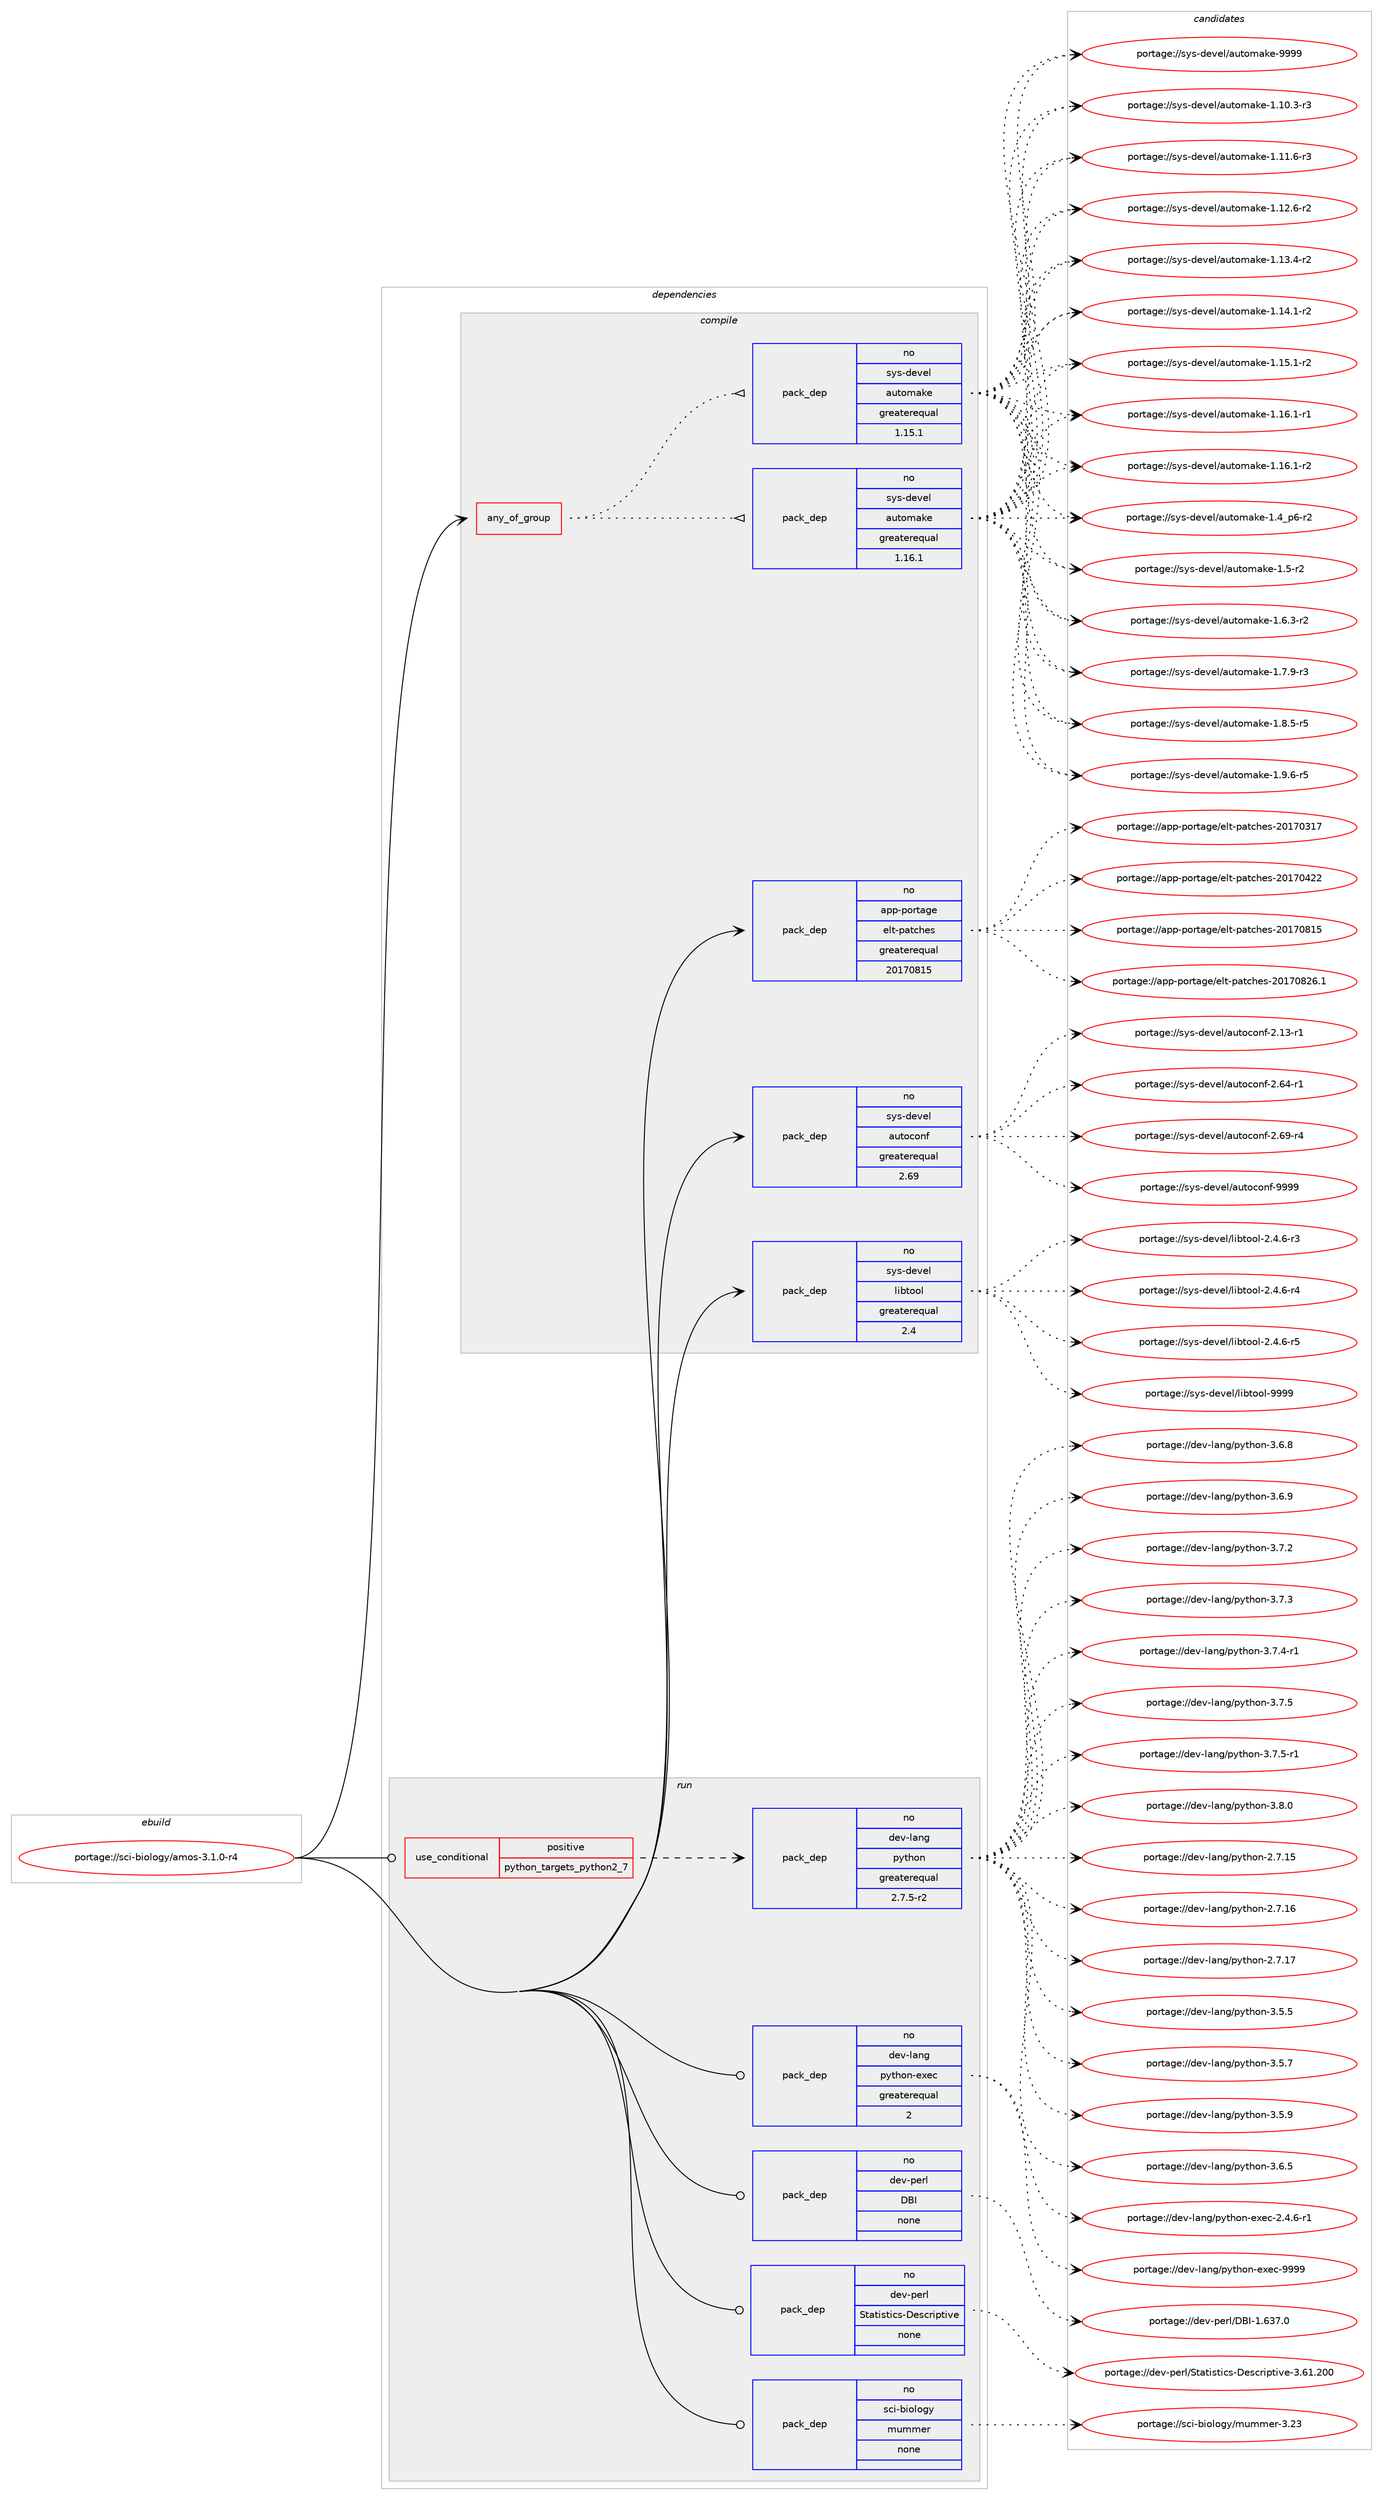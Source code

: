 digraph prolog {

# *************
# Graph options
# *************

newrank=true;
concentrate=true;
compound=true;
graph [rankdir=LR,fontname=Helvetica,fontsize=10,ranksep=1.5];#, ranksep=2.5, nodesep=0.2];
edge  [arrowhead=vee];
node  [fontname=Helvetica,fontsize=10];

# **********
# The ebuild
# **********

subgraph cluster_leftcol {
color=gray;
rank=same;
label=<<i>ebuild</i>>;
id [label="portage://sci-biology/amos-3.1.0-r4", color=red, width=4, href="../sci-biology/amos-3.1.0-r4.svg"];
}

# ****************
# The dependencies
# ****************

subgraph cluster_midcol {
color=gray;
label=<<i>dependencies</i>>;
subgraph cluster_compile {
fillcolor="#eeeeee";
style=filled;
label=<<i>compile</i>>;
subgraph any6245 {
dependency382638 [label=<<TABLE BORDER="0" CELLBORDER="1" CELLSPACING="0" CELLPADDING="4"><TR><TD CELLPADDING="10">any_of_group</TD></TR></TABLE>>, shape=none, color=red];subgraph pack281099 {
dependency382639 [label=<<TABLE BORDER="0" CELLBORDER="1" CELLSPACING="0" CELLPADDING="4" WIDTH="220"><TR><TD ROWSPAN="6" CELLPADDING="30">pack_dep</TD></TR><TR><TD WIDTH="110">no</TD></TR><TR><TD>sys-devel</TD></TR><TR><TD>automake</TD></TR><TR><TD>greaterequal</TD></TR><TR><TD>1.16.1</TD></TR></TABLE>>, shape=none, color=blue];
}
dependency382638:e -> dependency382639:w [weight=20,style="dotted",arrowhead="oinv"];
subgraph pack281100 {
dependency382640 [label=<<TABLE BORDER="0" CELLBORDER="1" CELLSPACING="0" CELLPADDING="4" WIDTH="220"><TR><TD ROWSPAN="6" CELLPADDING="30">pack_dep</TD></TR><TR><TD WIDTH="110">no</TD></TR><TR><TD>sys-devel</TD></TR><TR><TD>automake</TD></TR><TR><TD>greaterequal</TD></TR><TR><TD>1.15.1</TD></TR></TABLE>>, shape=none, color=blue];
}
dependency382638:e -> dependency382640:w [weight=20,style="dotted",arrowhead="oinv"];
}
id:e -> dependency382638:w [weight=20,style="solid",arrowhead="vee"];
subgraph pack281101 {
dependency382641 [label=<<TABLE BORDER="0" CELLBORDER="1" CELLSPACING="0" CELLPADDING="4" WIDTH="220"><TR><TD ROWSPAN="6" CELLPADDING="30">pack_dep</TD></TR><TR><TD WIDTH="110">no</TD></TR><TR><TD>app-portage</TD></TR><TR><TD>elt-patches</TD></TR><TR><TD>greaterequal</TD></TR><TR><TD>20170815</TD></TR></TABLE>>, shape=none, color=blue];
}
id:e -> dependency382641:w [weight=20,style="solid",arrowhead="vee"];
subgraph pack281102 {
dependency382642 [label=<<TABLE BORDER="0" CELLBORDER="1" CELLSPACING="0" CELLPADDING="4" WIDTH="220"><TR><TD ROWSPAN="6" CELLPADDING="30">pack_dep</TD></TR><TR><TD WIDTH="110">no</TD></TR><TR><TD>sys-devel</TD></TR><TR><TD>autoconf</TD></TR><TR><TD>greaterequal</TD></TR><TR><TD>2.69</TD></TR></TABLE>>, shape=none, color=blue];
}
id:e -> dependency382642:w [weight=20,style="solid",arrowhead="vee"];
subgraph pack281103 {
dependency382643 [label=<<TABLE BORDER="0" CELLBORDER="1" CELLSPACING="0" CELLPADDING="4" WIDTH="220"><TR><TD ROWSPAN="6" CELLPADDING="30">pack_dep</TD></TR><TR><TD WIDTH="110">no</TD></TR><TR><TD>sys-devel</TD></TR><TR><TD>libtool</TD></TR><TR><TD>greaterequal</TD></TR><TR><TD>2.4</TD></TR></TABLE>>, shape=none, color=blue];
}
id:e -> dependency382643:w [weight=20,style="solid",arrowhead="vee"];
}
subgraph cluster_compileandrun {
fillcolor="#eeeeee";
style=filled;
label=<<i>compile and run</i>>;
}
subgraph cluster_run {
fillcolor="#eeeeee";
style=filled;
label=<<i>run</i>>;
subgraph cond95096 {
dependency382644 [label=<<TABLE BORDER="0" CELLBORDER="1" CELLSPACING="0" CELLPADDING="4"><TR><TD ROWSPAN="3" CELLPADDING="10">use_conditional</TD></TR><TR><TD>positive</TD></TR><TR><TD>python_targets_python2_7</TD></TR></TABLE>>, shape=none, color=red];
subgraph pack281104 {
dependency382645 [label=<<TABLE BORDER="0" CELLBORDER="1" CELLSPACING="0" CELLPADDING="4" WIDTH="220"><TR><TD ROWSPAN="6" CELLPADDING="30">pack_dep</TD></TR><TR><TD WIDTH="110">no</TD></TR><TR><TD>dev-lang</TD></TR><TR><TD>python</TD></TR><TR><TD>greaterequal</TD></TR><TR><TD>2.7.5-r2</TD></TR></TABLE>>, shape=none, color=blue];
}
dependency382644:e -> dependency382645:w [weight=20,style="dashed",arrowhead="vee"];
}
id:e -> dependency382644:w [weight=20,style="solid",arrowhead="odot"];
subgraph pack281105 {
dependency382646 [label=<<TABLE BORDER="0" CELLBORDER="1" CELLSPACING="0" CELLPADDING="4" WIDTH="220"><TR><TD ROWSPAN="6" CELLPADDING="30">pack_dep</TD></TR><TR><TD WIDTH="110">no</TD></TR><TR><TD>dev-lang</TD></TR><TR><TD>python-exec</TD></TR><TR><TD>greaterequal</TD></TR><TR><TD>2</TD></TR></TABLE>>, shape=none, color=blue];
}
id:e -> dependency382646:w [weight=20,style="solid",arrowhead="odot"];
subgraph pack281106 {
dependency382647 [label=<<TABLE BORDER="0" CELLBORDER="1" CELLSPACING="0" CELLPADDING="4" WIDTH="220"><TR><TD ROWSPAN="6" CELLPADDING="30">pack_dep</TD></TR><TR><TD WIDTH="110">no</TD></TR><TR><TD>dev-perl</TD></TR><TR><TD>DBI</TD></TR><TR><TD>none</TD></TR><TR><TD></TD></TR></TABLE>>, shape=none, color=blue];
}
id:e -> dependency382647:w [weight=20,style="solid",arrowhead="odot"];
subgraph pack281107 {
dependency382648 [label=<<TABLE BORDER="0" CELLBORDER="1" CELLSPACING="0" CELLPADDING="4" WIDTH="220"><TR><TD ROWSPAN="6" CELLPADDING="30">pack_dep</TD></TR><TR><TD WIDTH="110">no</TD></TR><TR><TD>dev-perl</TD></TR><TR><TD>Statistics-Descriptive</TD></TR><TR><TD>none</TD></TR><TR><TD></TD></TR></TABLE>>, shape=none, color=blue];
}
id:e -> dependency382648:w [weight=20,style="solid",arrowhead="odot"];
subgraph pack281108 {
dependency382649 [label=<<TABLE BORDER="0" CELLBORDER="1" CELLSPACING="0" CELLPADDING="4" WIDTH="220"><TR><TD ROWSPAN="6" CELLPADDING="30">pack_dep</TD></TR><TR><TD WIDTH="110">no</TD></TR><TR><TD>sci-biology</TD></TR><TR><TD>mummer</TD></TR><TR><TD>none</TD></TR><TR><TD></TD></TR></TABLE>>, shape=none, color=blue];
}
id:e -> dependency382649:w [weight=20,style="solid",arrowhead="odot"];
}
}

# **************
# The candidates
# **************

subgraph cluster_choices {
rank=same;
color=gray;
label=<<i>candidates</i>>;

subgraph choice281099 {
color=black;
nodesep=1;
choiceportage11512111545100101118101108479711711611110997107101454946494846514511451 [label="portage://sys-devel/automake-1.10.3-r3", color=red, width=4,href="../sys-devel/automake-1.10.3-r3.svg"];
choiceportage11512111545100101118101108479711711611110997107101454946494946544511451 [label="portage://sys-devel/automake-1.11.6-r3", color=red, width=4,href="../sys-devel/automake-1.11.6-r3.svg"];
choiceportage11512111545100101118101108479711711611110997107101454946495046544511450 [label="portage://sys-devel/automake-1.12.6-r2", color=red, width=4,href="../sys-devel/automake-1.12.6-r2.svg"];
choiceportage11512111545100101118101108479711711611110997107101454946495146524511450 [label="portage://sys-devel/automake-1.13.4-r2", color=red, width=4,href="../sys-devel/automake-1.13.4-r2.svg"];
choiceportage11512111545100101118101108479711711611110997107101454946495246494511450 [label="portage://sys-devel/automake-1.14.1-r2", color=red, width=4,href="../sys-devel/automake-1.14.1-r2.svg"];
choiceportage11512111545100101118101108479711711611110997107101454946495346494511450 [label="portage://sys-devel/automake-1.15.1-r2", color=red, width=4,href="../sys-devel/automake-1.15.1-r2.svg"];
choiceportage11512111545100101118101108479711711611110997107101454946495446494511449 [label="portage://sys-devel/automake-1.16.1-r1", color=red, width=4,href="../sys-devel/automake-1.16.1-r1.svg"];
choiceportage11512111545100101118101108479711711611110997107101454946495446494511450 [label="portage://sys-devel/automake-1.16.1-r2", color=red, width=4,href="../sys-devel/automake-1.16.1-r2.svg"];
choiceportage115121115451001011181011084797117116111109971071014549465295112544511450 [label="portage://sys-devel/automake-1.4_p6-r2", color=red, width=4,href="../sys-devel/automake-1.4_p6-r2.svg"];
choiceportage11512111545100101118101108479711711611110997107101454946534511450 [label="portage://sys-devel/automake-1.5-r2", color=red, width=4,href="../sys-devel/automake-1.5-r2.svg"];
choiceportage115121115451001011181011084797117116111109971071014549465446514511450 [label="portage://sys-devel/automake-1.6.3-r2", color=red, width=4,href="../sys-devel/automake-1.6.3-r2.svg"];
choiceportage115121115451001011181011084797117116111109971071014549465546574511451 [label="portage://sys-devel/automake-1.7.9-r3", color=red, width=4,href="../sys-devel/automake-1.7.9-r3.svg"];
choiceportage115121115451001011181011084797117116111109971071014549465646534511453 [label="portage://sys-devel/automake-1.8.5-r5", color=red, width=4,href="../sys-devel/automake-1.8.5-r5.svg"];
choiceportage115121115451001011181011084797117116111109971071014549465746544511453 [label="portage://sys-devel/automake-1.9.6-r5", color=red, width=4,href="../sys-devel/automake-1.9.6-r5.svg"];
choiceportage115121115451001011181011084797117116111109971071014557575757 [label="portage://sys-devel/automake-9999", color=red, width=4,href="../sys-devel/automake-9999.svg"];
dependency382639:e -> choiceportage11512111545100101118101108479711711611110997107101454946494846514511451:w [style=dotted,weight="100"];
dependency382639:e -> choiceportage11512111545100101118101108479711711611110997107101454946494946544511451:w [style=dotted,weight="100"];
dependency382639:e -> choiceportage11512111545100101118101108479711711611110997107101454946495046544511450:w [style=dotted,weight="100"];
dependency382639:e -> choiceportage11512111545100101118101108479711711611110997107101454946495146524511450:w [style=dotted,weight="100"];
dependency382639:e -> choiceportage11512111545100101118101108479711711611110997107101454946495246494511450:w [style=dotted,weight="100"];
dependency382639:e -> choiceportage11512111545100101118101108479711711611110997107101454946495346494511450:w [style=dotted,weight="100"];
dependency382639:e -> choiceportage11512111545100101118101108479711711611110997107101454946495446494511449:w [style=dotted,weight="100"];
dependency382639:e -> choiceportage11512111545100101118101108479711711611110997107101454946495446494511450:w [style=dotted,weight="100"];
dependency382639:e -> choiceportage115121115451001011181011084797117116111109971071014549465295112544511450:w [style=dotted,weight="100"];
dependency382639:e -> choiceportage11512111545100101118101108479711711611110997107101454946534511450:w [style=dotted,weight="100"];
dependency382639:e -> choiceportage115121115451001011181011084797117116111109971071014549465446514511450:w [style=dotted,weight="100"];
dependency382639:e -> choiceportage115121115451001011181011084797117116111109971071014549465546574511451:w [style=dotted,weight="100"];
dependency382639:e -> choiceportage115121115451001011181011084797117116111109971071014549465646534511453:w [style=dotted,weight="100"];
dependency382639:e -> choiceportage115121115451001011181011084797117116111109971071014549465746544511453:w [style=dotted,weight="100"];
dependency382639:e -> choiceportage115121115451001011181011084797117116111109971071014557575757:w [style=dotted,weight="100"];
}
subgraph choice281100 {
color=black;
nodesep=1;
choiceportage11512111545100101118101108479711711611110997107101454946494846514511451 [label="portage://sys-devel/automake-1.10.3-r3", color=red, width=4,href="../sys-devel/automake-1.10.3-r3.svg"];
choiceportage11512111545100101118101108479711711611110997107101454946494946544511451 [label="portage://sys-devel/automake-1.11.6-r3", color=red, width=4,href="../sys-devel/automake-1.11.6-r3.svg"];
choiceportage11512111545100101118101108479711711611110997107101454946495046544511450 [label="portage://sys-devel/automake-1.12.6-r2", color=red, width=4,href="../sys-devel/automake-1.12.6-r2.svg"];
choiceportage11512111545100101118101108479711711611110997107101454946495146524511450 [label="portage://sys-devel/automake-1.13.4-r2", color=red, width=4,href="../sys-devel/automake-1.13.4-r2.svg"];
choiceportage11512111545100101118101108479711711611110997107101454946495246494511450 [label="portage://sys-devel/automake-1.14.1-r2", color=red, width=4,href="../sys-devel/automake-1.14.1-r2.svg"];
choiceportage11512111545100101118101108479711711611110997107101454946495346494511450 [label="portage://sys-devel/automake-1.15.1-r2", color=red, width=4,href="../sys-devel/automake-1.15.1-r2.svg"];
choiceportage11512111545100101118101108479711711611110997107101454946495446494511449 [label="portage://sys-devel/automake-1.16.1-r1", color=red, width=4,href="../sys-devel/automake-1.16.1-r1.svg"];
choiceportage11512111545100101118101108479711711611110997107101454946495446494511450 [label="portage://sys-devel/automake-1.16.1-r2", color=red, width=4,href="../sys-devel/automake-1.16.1-r2.svg"];
choiceportage115121115451001011181011084797117116111109971071014549465295112544511450 [label="portage://sys-devel/automake-1.4_p6-r2", color=red, width=4,href="../sys-devel/automake-1.4_p6-r2.svg"];
choiceportage11512111545100101118101108479711711611110997107101454946534511450 [label="portage://sys-devel/automake-1.5-r2", color=red, width=4,href="../sys-devel/automake-1.5-r2.svg"];
choiceportage115121115451001011181011084797117116111109971071014549465446514511450 [label="portage://sys-devel/automake-1.6.3-r2", color=red, width=4,href="../sys-devel/automake-1.6.3-r2.svg"];
choiceportage115121115451001011181011084797117116111109971071014549465546574511451 [label="portage://sys-devel/automake-1.7.9-r3", color=red, width=4,href="../sys-devel/automake-1.7.9-r3.svg"];
choiceportage115121115451001011181011084797117116111109971071014549465646534511453 [label="portage://sys-devel/automake-1.8.5-r5", color=red, width=4,href="../sys-devel/automake-1.8.5-r5.svg"];
choiceportage115121115451001011181011084797117116111109971071014549465746544511453 [label="portage://sys-devel/automake-1.9.6-r5", color=red, width=4,href="../sys-devel/automake-1.9.6-r5.svg"];
choiceportage115121115451001011181011084797117116111109971071014557575757 [label="portage://sys-devel/automake-9999", color=red, width=4,href="../sys-devel/automake-9999.svg"];
dependency382640:e -> choiceportage11512111545100101118101108479711711611110997107101454946494846514511451:w [style=dotted,weight="100"];
dependency382640:e -> choiceportage11512111545100101118101108479711711611110997107101454946494946544511451:w [style=dotted,weight="100"];
dependency382640:e -> choiceportage11512111545100101118101108479711711611110997107101454946495046544511450:w [style=dotted,weight="100"];
dependency382640:e -> choiceportage11512111545100101118101108479711711611110997107101454946495146524511450:w [style=dotted,weight="100"];
dependency382640:e -> choiceportage11512111545100101118101108479711711611110997107101454946495246494511450:w [style=dotted,weight="100"];
dependency382640:e -> choiceportage11512111545100101118101108479711711611110997107101454946495346494511450:w [style=dotted,weight="100"];
dependency382640:e -> choiceportage11512111545100101118101108479711711611110997107101454946495446494511449:w [style=dotted,weight="100"];
dependency382640:e -> choiceportage11512111545100101118101108479711711611110997107101454946495446494511450:w [style=dotted,weight="100"];
dependency382640:e -> choiceportage115121115451001011181011084797117116111109971071014549465295112544511450:w [style=dotted,weight="100"];
dependency382640:e -> choiceportage11512111545100101118101108479711711611110997107101454946534511450:w [style=dotted,weight="100"];
dependency382640:e -> choiceportage115121115451001011181011084797117116111109971071014549465446514511450:w [style=dotted,weight="100"];
dependency382640:e -> choiceportage115121115451001011181011084797117116111109971071014549465546574511451:w [style=dotted,weight="100"];
dependency382640:e -> choiceportage115121115451001011181011084797117116111109971071014549465646534511453:w [style=dotted,weight="100"];
dependency382640:e -> choiceportage115121115451001011181011084797117116111109971071014549465746544511453:w [style=dotted,weight="100"];
dependency382640:e -> choiceportage115121115451001011181011084797117116111109971071014557575757:w [style=dotted,weight="100"];
}
subgraph choice281101 {
color=black;
nodesep=1;
choiceportage97112112451121111141169710310147101108116451129711699104101115455048495548514955 [label="portage://app-portage/elt-patches-20170317", color=red, width=4,href="../app-portage/elt-patches-20170317.svg"];
choiceportage97112112451121111141169710310147101108116451129711699104101115455048495548525050 [label="portage://app-portage/elt-patches-20170422", color=red, width=4,href="../app-portage/elt-patches-20170422.svg"];
choiceportage97112112451121111141169710310147101108116451129711699104101115455048495548564953 [label="portage://app-portage/elt-patches-20170815", color=red, width=4,href="../app-portage/elt-patches-20170815.svg"];
choiceportage971121124511211111411697103101471011081164511297116991041011154550484955485650544649 [label="portage://app-portage/elt-patches-20170826.1", color=red, width=4,href="../app-portage/elt-patches-20170826.1.svg"];
dependency382641:e -> choiceportage97112112451121111141169710310147101108116451129711699104101115455048495548514955:w [style=dotted,weight="100"];
dependency382641:e -> choiceportage97112112451121111141169710310147101108116451129711699104101115455048495548525050:w [style=dotted,weight="100"];
dependency382641:e -> choiceportage97112112451121111141169710310147101108116451129711699104101115455048495548564953:w [style=dotted,weight="100"];
dependency382641:e -> choiceportage971121124511211111411697103101471011081164511297116991041011154550484955485650544649:w [style=dotted,weight="100"];
}
subgraph choice281102 {
color=black;
nodesep=1;
choiceportage1151211154510010111810110847971171161119911111010245504649514511449 [label="portage://sys-devel/autoconf-2.13-r1", color=red, width=4,href="../sys-devel/autoconf-2.13-r1.svg"];
choiceportage1151211154510010111810110847971171161119911111010245504654524511449 [label="portage://sys-devel/autoconf-2.64-r1", color=red, width=4,href="../sys-devel/autoconf-2.64-r1.svg"];
choiceportage1151211154510010111810110847971171161119911111010245504654574511452 [label="portage://sys-devel/autoconf-2.69-r4", color=red, width=4,href="../sys-devel/autoconf-2.69-r4.svg"];
choiceportage115121115451001011181011084797117116111991111101024557575757 [label="portage://sys-devel/autoconf-9999", color=red, width=4,href="../sys-devel/autoconf-9999.svg"];
dependency382642:e -> choiceportage1151211154510010111810110847971171161119911111010245504649514511449:w [style=dotted,weight="100"];
dependency382642:e -> choiceportage1151211154510010111810110847971171161119911111010245504654524511449:w [style=dotted,weight="100"];
dependency382642:e -> choiceportage1151211154510010111810110847971171161119911111010245504654574511452:w [style=dotted,weight="100"];
dependency382642:e -> choiceportage115121115451001011181011084797117116111991111101024557575757:w [style=dotted,weight="100"];
}
subgraph choice281103 {
color=black;
nodesep=1;
choiceportage1151211154510010111810110847108105981161111111084550465246544511451 [label="portage://sys-devel/libtool-2.4.6-r3", color=red, width=4,href="../sys-devel/libtool-2.4.6-r3.svg"];
choiceportage1151211154510010111810110847108105981161111111084550465246544511452 [label="portage://sys-devel/libtool-2.4.6-r4", color=red, width=4,href="../sys-devel/libtool-2.4.6-r4.svg"];
choiceportage1151211154510010111810110847108105981161111111084550465246544511453 [label="portage://sys-devel/libtool-2.4.6-r5", color=red, width=4,href="../sys-devel/libtool-2.4.6-r5.svg"];
choiceportage1151211154510010111810110847108105981161111111084557575757 [label="portage://sys-devel/libtool-9999", color=red, width=4,href="../sys-devel/libtool-9999.svg"];
dependency382643:e -> choiceportage1151211154510010111810110847108105981161111111084550465246544511451:w [style=dotted,weight="100"];
dependency382643:e -> choiceportage1151211154510010111810110847108105981161111111084550465246544511452:w [style=dotted,weight="100"];
dependency382643:e -> choiceportage1151211154510010111810110847108105981161111111084550465246544511453:w [style=dotted,weight="100"];
dependency382643:e -> choiceportage1151211154510010111810110847108105981161111111084557575757:w [style=dotted,weight="100"];
}
subgraph choice281104 {
color=black;
nodesep=1;
choiceportage10010111845108971101034711212111610411111045504655464953 [label="portage://dev-lang/python-2.7.15", color=red, width=4,href="../dev-lang/python-2.7.15.svg"];
choiceportage10010111845108971101034711212111610411111045504655464954 [label="portage://dev-lang/python-2.7.16", color=red, width=4,href="../dev-lang/python-2.7.16.svg"];
choiceportage10010111845108971101034711212111610411111045504655464955 [label="portage://dev-lang/python-2.7.17", color=red, width=4,href="../dev-lang/python-2.7.17.svg"];
choiceportage100101118451089711010347112121116104111110455146534653 [label="portage://dev-lang/python-3.5.5", color=red, width=4,href="../dev-lang/python-3.5.5.svg"];
choiceportage100101118451089711010347112121116104111110455146534655 [label="portage://dev-lang/python-3.5.7", color=red, width=4,href="../dev-lang/python-3.5.7.svg"];
choiceportage100101118451089711010347112121116104111110455146534657 [label="portage://dev-lang/python-3.5.9", color=red, width=4,href="../dev-lang/python-3.5.9.svg"];
choiceportage100101118451089711010347112121116104111110455146544653 [label="portage://dev-lang/python-3.6.5", color=red, width=4,href="../dev-lang/python-3.6.5.svg"];
choiceportage100101118451089711010347112121116104111110455146544656 [label="portage://dev-lang/python-3.6.8", color=red, width=4,href="../dev-lang/python-3.6.8.svg"];
choiceportage100101118451089711010347112121116104111110455146544657 [label="portage://dev-lang/python-3.6.9", color=red, width=4,href="../dev-lang/python-3.6.9.svg"];
choiceportage100101118451089711010347112121116104111110455146554650 [label="portage://dev-lang/python-3.7.2", color=red, width=4,href="../dev-lang/python-3.7.2.svg"];
choiceportage100101118451089711010347112121116104111110455146554651 [label="portage://dev-lang/python-3.7.3", color=red, width=4,href="../dev-lang/python-3.7.3.svg"];
choiceportage1001011184510897110103471121211161041111104551465546524511449 [label="portage://dev-lang/python-3.7.4-r1", color=red, width=4,href="../dev-lang/python-3.7.4-r1.svg"];
choiceportage100101118451089711010347112121116104111110455146554653 [label="portage://dev-lang/python-3.7.5", color=red, width=4,href="../dev-lang/python-3.7.5.svg"];
choiceportage1001011184510897110103471121211161041111104551465546534511449 [label="portage://dev-lang/python-3.7.5-r1", color=red, width=4,href="../dev-lang/python-3.7.5-r1.svg"];
choiceportage100101118451089711010347112121116104111110455146564648 [label="portage://dev-lang/python-3.8.0", color=red, width=4,href="../dev-lang/python-3.8.0.svg"];
dependency382645:e -> choiceportage10010111845108971101034711212111610411111045504655464953:w [style=dotted,weight="100"];
dependency382645:e -> choiceportage10010111845108971101034711212111610411111045504655464954:w [style=dotted,weight="100"];
dependency382645:e -> choiceportage10010111845108971101034711212111610411111045504655464955:w [style=dotted,weight="100"];
dependency382645:e -> choiceportage100101118451089711010347112121116104111110455146534653:w [style=dotted,weight="100"];
dependency382645:e -> choiceportage100101118451089711010347112121116104111110455146534655:w [style=dotted,weight="100"];
dependency382645:e -> choiceportage100101118451089711010347112121116104111110455146534657:w [style=dotted,weight="100"];
dependency382645:e -> choiceportage100101118451089711010347112121116104111110455146544653:w [style=dotted,weight="100"];
dependency382645:e -> choiceportage100101118451089711010347112121116104111110455146544656:w [style=dotted,weight="100"];
dependency382645:e -> choiceportage100101118451089711010347112121116104111110455146544657:w [style=dotted,weight="100"];
dependency382645:e -> choiceportage100101118451089711010347112121116104111110455146554650:w [style=dotted,weight="100"];
dependency382645:e -> choiceportage100101118451089711010347112121116104111110455146554651:w [style=dotted,weight="100"];
dependency382645:e -> choiceportage1001011184510897110103471121211161041111104551465546524511449:w [style=dotted,weight="100"];
dependency382645:e -> choiceportage100101118451089711010347112121116104111110455146554653:w [style=dotted,weight="100"];
dependency382645:e -> choiceportage1001011184510897110103471121211161041111104551465546534511449:w [style=dotted,weight="100"];
dependency382645:e -> choiceportage100101118451089711010347112121116104111110455146564648:w [style=dotted,weight="100"];
}
subgraph choice281105 {
color=black;
nodesep=1;
choiceportage10010111845108971101034711212111610411111045101120101994550465246544511449 [label="portage://dev-lang/python-exec-2.4.6-r1", color=red, width=4,href="../dev-lang/python-exec-2.4.6-r1.svg"];
choiceportage10010111845108971101034711212111610411111045101120101994557575757 [label="portage://dev-lang/python-exec-9999", color=red, width=4,href="../dev-lang/python-exec-9999.svg"];
dependency382646:e -> choiceportage10010111845108971101034711212111610411111045101120101994550465246544511449:w [style=dotted,weight="100"];
dependency382646:e -> choiceportage10010111845108971101034711212111610411111045101120101994557575757:w [style=dotted,weight="100"];
}
subgraph choice281106 {
color=black;
nodesep=1;
choiceportage10010111845112101114108476866734549465451554648 [label="portage://dev-perl/DBI-1.637.0", color=red, width=4,href="../dev-perl/DBI-1.637.0.svg"];
dependency382647:e -> choiceportage10010111845112101114108476866734549465451554648:w [style=dotted,weight="100"];
}
subgraph choice281107 {
color=black;
nodesep=1;
choiceportage1001011184511210111410847831169711610511511610599115456810111599114105112116105118101455146544946504848 [label="portage://dev-perl/Statistics-Descriptive-3.61.200", color=red, width=4,href="../dev-perl/Statistics-Descriptive-3.61.200.svg"];
dependency382648:e -> choiceportage1001011184511210111410847831169711610511511610599115456810111599114105112116105118101455146544946504848:w [style=dotted,weight="100"];
}
subgraph choice281108 {
color=black;
nodesep=1;
choiceportage115991054598105111108111103121471091171091091011144551465051 [label="portage://sci-biology/mummer-3.23", color=red, width=4,href="../sci-biology/mummer-3.23.svg"];
dependency382649:e -> choiceportage115991054598105111108111103121471091171091091011144551465051:w [style=dotted,weight="100"];
}
}

}
